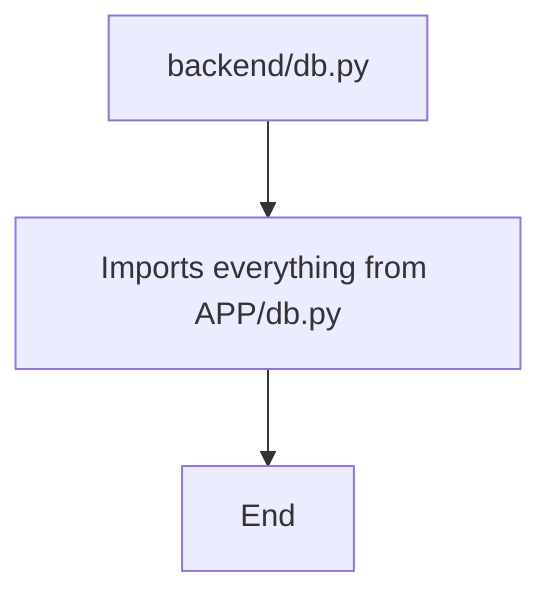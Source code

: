 %% backend/db.py - Mermaid Flowchart
flowchart TD
    A[backend/db.py] --> B[Imports everything from APP/db.py]
    B --> C[End]